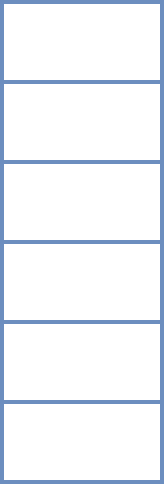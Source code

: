 <mxfile version="24.7.7">
  <diagram name="Page-1" id="vEKiDAYMh9sC_zGV0o4M">
    <mxGraphModel dx="1050" dy="522" grid="1" gridSize="10" guides="1" tooltips="1" connect="1" arrows="1" fold="1" page="1" pageScale="1" pageWidth="827" pageHeight="1169" math="0" shadow="0">
      <root>
        <mxCell id="0" />
        <mxCell id="1" parent="0" />
        <mxCell id="sCH3POEfb6mqp0pHk37S-1" value="" style="rounded=0;whiteSpace=wrap;html=1;strokeWidth=2;fillWeight=4;hachureGap=8;hachureAngle=45;fillColor=none;strokeColor=#6c8ebf;" vertex="1" parent="1">
          <mxGeometry x="374" y="360" width="80" height="40" as="geometry" />
        </mxCell>
        <mxCell id="sCH3POEfb6mqp0pHk37S-2" value="" style="rounded=0;whiteSpace=wrap;html=1;strokeWidth=2;fillWeight=4;hachureGap=8;hachureAngle=45;fillColor=none;strokeColor=#6c8ebf;" vertex="1" parent="1">
          <mxGeometry x="374" y="320" width="80" height="40" as="geometry" />
        </mxCell>
        <mxCell id="sCH3POEfb6mqp0pHk37S-3" value="" style="rounded=0;whiteSpace=wrap;html=1;strokeWidth=2;fillWeight=4;hachureGap=8;hachureAngle=45;fillColor=none;strokeColor=#6c8ebf;" vertex="1" parent="1">
          <mxGeometry x="374" y="280" width="80" height="40" as="geometry" />
        </mxCell>
        <mxCell id="sCH3POEfb6mqp0pHk37S-4" value="" style="rounded=0;whiteSpace=wrap;html=1;strokeWidth=2;fillWeight=4;hachureGap=8;hachureAngle=45;fillColor=none;strokeColor=#6c8ebf;" vertex="1" parent="1">
          <mxGeometry x="374" y="240" width="80" height="40" as="geometry" />
        </mxCell>
        <mxCell id="sCH3POEfb6mqp0pHk37S-5" value="" style="rounded=0;whiteSpace=wrap;html=1;strokeWidth=2;fillWeight=4;hachureGap=8;hachureAngle=45;fillColor=none;strokeColor=#6c8ebf;" vertex="1" parent="1">
          <mxGeometry x="374" y="200" width="80" height="40" as="geometry" />
        </mxCell>
        <mxCell id="sCH3POEfb6mqp0pHk37S-6" value="" style="rounded=0;whiteSpace=wrap;html=1;strokeWidth=2;fillWeight=4;hachureGap=8;hachureAngle=45;fillColor=none;strokeColor=#6c8ebf;" vertex="1" parent="1">
          <mxGeometry x="374" y="160" width="80" height="40" as="geometry" />
        </mxCell>
      </root>
    </mxGraphModel>
  </diagram>
</mxfile>
